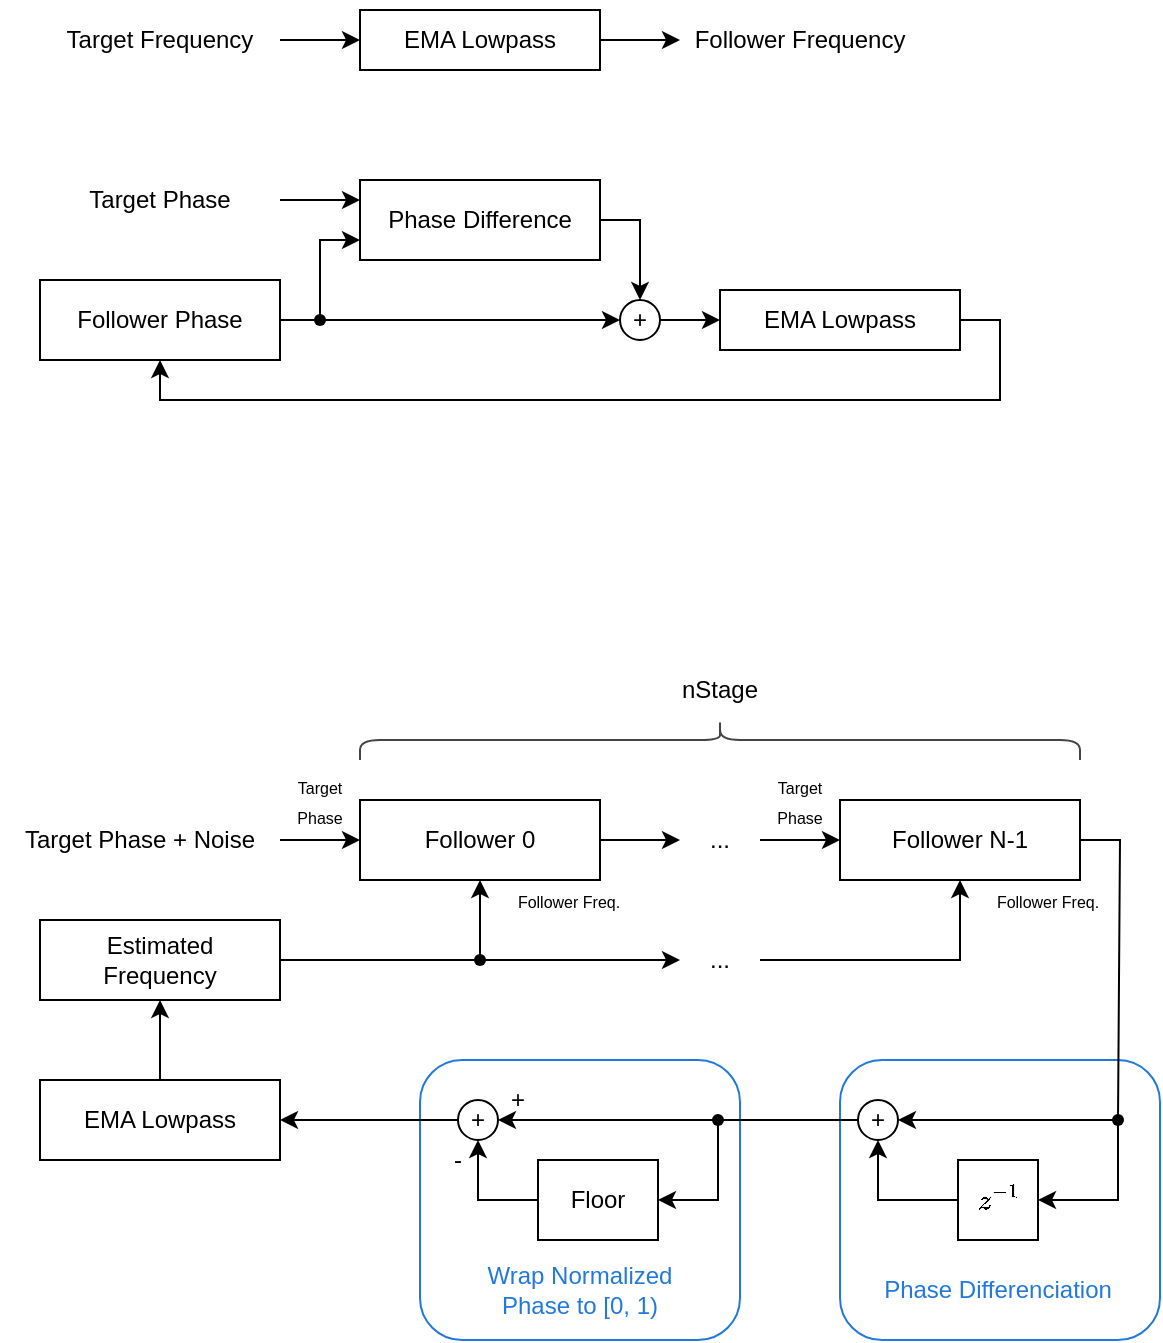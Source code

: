 <mxfile version="24.7.5">
  <diagram name="Page-1" id="wGLa9uHwnSpyG3lSLVaR">
    <mxGraphModel dx="1292" dy="1020" grid="1" gridSize="10" guides="1" tooltips="1" connect="1" arrows="1" fold="1" page="1" pageScale="1" pageWidth="827" pageHeight="1169" math="1" shadow="0">
      <root>
        <mxCell id="0" />
        <mxCell id="1" parent="0" />
        <mxCell id="c4k0yT1UDOadlEMXPlTs-53" value="" style="rounded=1;whiteSpace=wrap;html=1;strokeColor=#2379DB;" vertex="1" parent="1">
          <mxGeometry x="230" y="570" width="160" height="140" as="geometry" />
        </mxCell>
        <mxCell id="c4k0yT1UDOadlEMXPlTs-51" value="" style="rounded=1;whiteSpace=wrap;html=1;strokeColor=#2379DB;" vertex="1" parent="1">
          <mxGeometry x="440" y="570" width="160" height="140" as="geometry" />
        </mxCell>
        <mxCell id="tZTl76EnDUJyumqIM8Wl-9" style="edgeStyle=orthogonalEdgeStyle;rounded=0;orthogonalLoop=1;jettySize=auto;html=1;entryX=0;entryY=0.5;entryDx=0;entryDy=0;" parent="1" source="tZTl76EnDUJyumqIM8Wl-5" target="tZTl76EnDUJyumqIM8Wl-8" edge="1">
          <mxGeometry relative="1" as="geometry" />
        </mxCell>
        <mxCell id="tZTl76EnDUJyumqIM8Wl-5" value="Target Frequency" style="text;strokeColor=none;align=center;fillColor=none;html=1;verticalAlign=middle;whiteSpace=wrap;rounded=0;" parent="1" vertex="1">
          <mxGeometry x="40" y="40" width="120" height="40" as="geometry" />
        </mxCell>
        <mxCell id="tZTl76EnDUJyumqIM8Wl-14" style="edgeStyle=orthogonalEdgeStyle;rounded=0;orthogonalLoop=1;jettySize=auto;html=1;entryX=0;entryY=0.25;entryDx=0;entryDy=0;" parent="1" source="tZTl76EnDUJyumqIM8Wl-6" target="tZTl76EnDUJyumqIM8Wl-13" edge="1">
          <mxGeometry relative="1" as="geometry" />
        </mxCell>
        <mxCell id="tZTl76EnDUJyumqIM8Wl-6" value="Target Phase" style="text;strokeColor=none;align=center;fillColor=none;html=1;verticalAlign=middle;whiteSpace=wrap;rounded=0;" parent="1" vertex="1">
          <mxGeometry x="40" y="120" width="120" height="40" as="geometry" />
        </mxCell>
        <mxCell id="tZTl76EnDUJyumqIM8Wl-11" style="edgeStyle=orthogonalEdgeStyle;rounded=0;orthogonalLoop=1;jettySize=auto;html=1;entryX=0;entryY=0.5;entryDx=0;entryDy=0;" parent="1" source="tZTl76EnDUJyumqIM8Wl-8" target="tZTl76EnDUJyumqIM8Wl-10" edge="1">
          <mxGeometry relative="1" as="geometry" />
        </mxCell>
        <mxCell id="tZTl76EnDUJyumqIM8Wl-8" value="EMA Lowpass" style="rounded=0;whiteSpace=wrap;html=1;" parent="1" vertex="1">
          <mxGeometry x="200" y="45" width="120" height="30" as="geometry" />
        </mxCell>
        <mxCell id="tZTl76EnDUJyumqIM8Wl-10" value="Follower Frequency" style="text;strokeColor=none;align=center;fillColor=none;html=1;verticalAlign=middle;whiteSpace=wrap;rounded=0;" parent="1" vertex="1">
          <mxGeometry x="360" y="40" width="120" height="40" as="geometry" />
        </mxCell>
        <mxCell id="tZTl76EnDUJyumqIM8Wl-17" style="edgeStyle=orthogonalEdgeStyle;rounded=0;orthogonalLoop=1;jettySize=auto;html=1;entryX=0.5;entryY=0;entryDx=0;entryDy=0;" parent="1" source="tZTl76EnDUJyumqIM8Wl-13" target="tZTl76EnDUJyumqIM8Wl-24" edge="1">
          <mxGeometry relative="1" as="geometry" />
        </mxCell>
        <mxCell id="tZTl76EnDUJyumqIM8Wl-13" value="Phase Difference" style="rounded=0;whiteSpace=wrap;html=1;" parent="1" vertex="1">
          <mxGeometry x="200" y="130" width="120" height="40" as="geometry" />
        </mxCell>
        <mxCell id="tZTl76EnDUJyumqIM8Wl-28" style="edgeStyle=orthogonalEdgeStyle;rounded=0;orthogonalLoop=1;jettySize=auto;html=1;entryX=0.5;entryY=1;entryDx=0;entryDy=0;" parent="1" source="tZTl76EnDUJyumqIM8Wl-16" target="tZTl76EnDUJyumqIM8Wl-12" edge="1">
          <mxGeometry relative="1" as="geometry">
            <Array as="points">
              <mxPoint x="520" y="200" />
              <mxPoint x="520" y="240" />
              <mxPoint x="100" y="240" />
            </Array>
          </mxGeometry>
        </mxCell>
        <mxCell id="tZTl76EnDUJyumqIM8Wl-16" value="EMA Lowpass" style="rounded=0;whiteSpace=wrap;html=1;" parent="1" vertex="1">
          <mxGeometry x="380" y="185" width="120" height="30" as="geometry" />
        </mxCell>
        <mxCell id="tZTl76EnDUJyumqIM8Wl-21" style="edgeStyle=orthogonalEdgeStyle;rounded=0;orthogonalLoop=1;jettySize=auto;html=1;entryX=0;entryY=0.75;entryDx=0;entryDy=0;" parent="1" source="tZTl76EnDUJyumqIM8Wl-19" target="tZTl76EnDUJyumqIM8Wl-13" edge="1">
          <mxGeometry relative="1" as="geometry">
            <Array as="points">
              <mxPoint x="180" y="160" />
            </Array>
          </mxGeometry>
        </mxCell>
        <mxCell id="tZTl76EnDUJyumqIM8Wl-25" style="edgeStyle=orthogonalEdgeStyle;rounded=0;orthogonalLoop=1;jettySize=auto;html=1;entryX=0;entryY=0.5;entryDx=0;entryDy=0;" parent="1" source="tZTl76EnDUJyumqIM8Wl-19" target="tZTl76EnDUJyumqIM8Wl-24" edge="1">
          <mxGeometry relative="1" as="geometry" />
        </mxCell>
        <mxCell id="tZTl76EnDUJyumqIM8Wl-19" value="" style="shape=waypoint;sketch=0;fillStyle=solid;size=6;pointerEvents=1;points=[];fillColor=none;resizable=0;rotatable=0;perimeter=centerPerimeter;snapToPoint=1;" parent="1" vertex="1">
          <mxGeometry x="170" y="190" width="20" height="20" as="geometry" />
        </mxCell>
        <mxCell id="tZTl76EnDUJyumqIM8Wl-23" style="edgeStyle=orthogonalEdgeStyle;rounded=0;orthogonalLoop=1;jettySize=auto;html=1;entryX=0.375;entryY=0.533;entryDx=0;entryDy=0;entryPerimeter=0;endArrow=none;endFill=0;exitX=1;exitY=0.5;exitDx=0;exitDy=0;" parent="1" source="tZTl76EnDUJyumqIM8Wl-12" target="tZTl76EnDUJyumqIM8Wl-19" edge="1">
          <mxGeometry relative="1" as="geometry">
            <mxPoint x="190" y="220" as="sourcePoint" />
          </mxGeometry>
        </mxCell>
        <mxCell id="tZTl76EnDUJyumqIM8Wl-26" style="edgeStyle=orthogonalEdgeStyle;rounded=0;orthogonalLoop=1;jettySize=auto;html=1;entryX=0;entryY=0.5;entryDx=0;entryDy=0;" parent="1" source="tZTl76EnDUJyumqIM8Wl-24" target="tZTl76EnDUJyumqIM8Wl-16" edge="1">
          <mxGeometry relative="1" as="geometry" />
        </mxCell>
        <mxCell id="tZTl76EnDUJyumqIM8Wl-24" value="+" style="ellipse;whiteSpace=wrap;html=1;align=center;" parent="1" vertex="1">
          <mxGeometry x="330" y="190" width="20" height="20" as="geometry" />
        </mxCell>
        <mxCell id="tZTl76EnDUJyumqIM8Wl-12" value="Follower Phase" style="text;strokeColor=default;align=center;fillColor=default;html=1;verticalAlign=middle;whiteSpace=wrap;rounded=0;" parent="1" vertex="1">
          <mxGeometry x="40" y="180" width="120" height="40" as="geometry" />
        </mxCell>
        <mxCell id="c4k0yT1UDOadlEMXPlTs-1" value="Follower 0" style="text;strokeColor=default;align=center;fillColor=default;html=1;verticalAlign=middle;whiteSpace=wrap;rounded=0;" vertex="1" parent="1">
          <mxGeometry x="200" y="440" width="120" height="40" as="geometry" />
        </mxCell>
        <mxCell id="c4k0yT1UDOadlEMXPlTs-2" style="edgeStyle=orthogonalEdgeStyle;rounded=0;orthogonalLoop=1;jettySize=auto;html=1;entryX=0;entryY=0.5;entryDx=0;entryDy=0;" edge="1" parent="1" source="c4k0yT1UDOadlEMXPlTs-3" target="c4k0yT1UDOadlEMXPlTs-1">
          <mxGeometry relative="1" as="geometry">
            <mxPoint x="200" y="460" as="targetPoint" />
            <Array as="points">
              <mxPoint x="190" y="460" />
              <mxPoint x="190" y="460" />
            </Array>
          </mxGeometry>
        </mxCell>
        <mxCell id="c4k0yT1UDOadlEMXPlTs-3" value="Target Phase&amp;nbsp;&lt;span style=&quot;background-color: initial;&quot;&gt;+ Noise&lt;/span&gt;" style="text;strokeColor=none;align=center;fillColor=none;html=1;verticalAlign=middle;whiteSpace=wrap;rounded=0;" vertex="1" parent="1">
          <mxGeometry x="20" y="440" width="140" height="40" as="geometry" />
        </mxCell>
        <mxCell id="c4k0yT1UDOadlEMXPlTs-6" style="edgeStyle=orthogonalEdgeStyle;rounded=0;orthogonalLoop=1;jettySize=auto;html=1;entryX=0.5;entryY=1;entryDx=0;entryDy=0;" edge="1" parent="1" target="c4k0yT1UDOadlEMXPlTs-14">
          <mxGeometry relative="1" as="geometry">
            <Array as="points">
              <mxPoint x="520" y="520" />
              <mxPoint x="520" y="560" />
              <mxPoint x="100" y="560" />
            </Array>
            <mxPoint x="500" y="520" as="sourcePoint" />
          </mxGeometry>
        </mxCell>
        <mxCell id="c4k0yT1UDOadlEMXPlTs-16" value="Follower N-1" style="text;strokeColor=default;align=center;fillColor=default;html=1;verticalAlign=middle;whiteSpace=wrap;rounded=0;" vertex="1" parent="1">
          <mxGeometry x="440" y="440" width="120" height="40" as="geometry" />
        </mxCell>
        <mxCell id="c4k0yT1UDOadlEMXPlTs-17" value="..." style="text;strokeColor=none;align=center;fillColor=none;html=1;verticalAlign=middle;whiteSpace=wrap;rounded=0;" vertex="1" parent="1">
          <mxGeometry x="360" y="440" width="40" height="40" as="geometry" />
        </mxCell>
        <mxCell id="c4k0yT1UDOadlEMXPlTs-18" value="" style="endArrow=classic;html=1;rounded=0;exitX=1;exitY=0.5;exitDx=0;exitDy=0;entryX=0;entryY=0.5;entryDx=0;entryDy=0;" edge="1" parent="1" source="c4k0yT1UDOadlEMXPlTs-1" target="c4k0yT1UDOadlEMXPlTs-17">
          <mxGeometry width="50" height="50" relative="1" as="geometry">
            <mxPoint x="330" y="430" as="sourcePoint" />
            <mxPoint x="380" y="380" as="targetPoint" />
          </mxGeometry>
        </mxCell>
        <mxCell id="c4k0yT1UDOadlEMXPlTs-19" value="" style="endArrow=classic;html=1;rounded=0;exitX=1;exitY=0.5;exitDx=0;exitDy=0;entryX=0;entryY=0.5;entryDx=0;entryDy=0;" edge="1" parent="1" source="c4k0yT1UDOadlEMXPlTs-17" target="c4k0yT1UDOadlEMXPlTs-16">
          <mxGeometry width="50" height="50" relative="1" as="geometry">
            <mxPoint x="430" y="520" as="sourcePoint" />
            <mxPoint x="470" y="520" as="targetPoint" />
          </mxGeometry>
        </mxCell>
        <mxCell id="c4k0yT1UDOadlEMXPlTs-20" value="Estimated&lt;div&gt;Frequency&lt;/div&gt;" style="text;strokeColor=default;align=center;fillColor=default;html=1;verticalAlign=middle;whiteSpace=wrap;rounded=0;" vertex="1" parent="1">
          <mxGeometry x="40" y="500" width="120" height="40" as="geometry" />
        </mxCell>
        <mxCell id="c4k0yT1UDOadlEMXPlTs-22" value="$$z^{-1}$$" style="text;strokeColor=default;align=center;fillColor=default;html=1;verticalAlign=middle;whiteSpace=wrap;rounded=0;" vertex="1" parent="1">
          <mxGeometry x="499" y="620" width="40" height="40" as="geometry" />
        </mxCell>
        <mxCell id="c4k0yT1UDOadlEMXPlTs-24" value="+" style="ellipse;whiteSpace=wrap;html=1;align=center;" vertex="1" parent="1">
          <mxGeometry x="449" y="590" width="20" height="20" as="geometry" />
        </mxCell>
        <mxCell id="c4k0yT1UDOadlEMXPlTs-25" value="" style="shape=waypoint;sketch=0;fillStyle=solid;size=6;pointerEvents=1;points=[];fillColor=none;resizable=0;rotatable=0;perimeter=centerPerimeter;snapToPoint=1;" vertex="1" parent="1">
          <mxGeometry x="569" y="590" width="20" height="20" as="geometry" />
        </mxCell>
        <mxCell id="c4k0yT1UDOadlEMXPlTs-26" value="" style="endArrow=none;html=1;rounded=0;exitX=1;exitY=0.5;exitDx=0;exitDy=0;entryX=0.57;entryY=0.35;entryDx=0;entryDy=0;entryPerimeter=0;endFill=0;" edge="1" parent="1" source="c4k0yT1UDOadlEMXPlTs-16" target="c4k0yT1UDOadlEMXPlTs-25">
          <mxGeometry width="50" height="50" relative="1" as="geometry">
            <mxPoint x="380" y="540" as="sourcePoint" />
            <mxPoint x="430" y="490" as="targetPoint" />
            <Array as="points">
              <mxPoint x="580" y="460" />
            </Array>
          </mxGeometry>
        </mxCell>
        <mxCell id="c4k0yT1UDOadlEMXPlTs-27" value="" style="endArrow=classic;html=1;rounded=0;exitX=0.47;exitY=0.65;exitDx=0;exitDy=0;exitPerimeter=0;entryX=1;entryY=0.5;entryDx=0;entryDy=0;" edge="1" parent="1" source="c4k0yT1UDOadlEMXPlTs-25" target="c4k0yT1UDOadlEMXPlTs-24">
          <mxGeometry width="50" height="50" relative="1" as="geometry">
            <mxPoint x="579" y="600" as="sourcePoint" />
            <mxPoint x="409" y="550" as="targetPoint" />
          </mxGeometry>
        </mxCell>
        <mxCell id="c4k0yT1UDOadlEMXPlTs-28" value="" style="endArrow=classic;html=1;rounded=0;entryX=1;entryY=0.5;entryDx=0;entryDy=0;exitX=0.53;exitY=0.65;exitDx=0;exitDy=0;exitPerimeter=0;" edge="1" parent="1" source="c4k0yT1UDOadlEMXPlTs-25" target="c4k0yT1UDOadlEMXPlTs-22">
          <mxGeometry width="50" height="50" relative="1" as="geometry">
            <mxPoint x="359" y="600" as="sourcePoint" />
            <mxPoint x="409" y="550" as="targetPoint" />
            <Array as="points">
              <mxPoint x="579" y="640" />
            </Array>
          </mxGeometry>
        </mxCell>
        <mxCell id="c4k0yT1UDOadlEMXPlTs-29" value="" style="endArrow=classic;html=1;rounded=0;entryX=0.5;entryY=1;entryDx=0;entryDy=0;exitX=0;exitY=0.5;exitDx=0;exitDy=0;" edge="1" parent="1" source="c4k0yT1UDOadlEMXPlTs-22" target="c4k0yT1UDOadlEMXPlTs-24">
          <mxGeometry width="50" height="50" relative="1" as="geometry">
            <mxPoint x="359" y="600" as="sourcePoint" />
            <mxPoint x="409" y="550" as="targetPoint" />
            <Array as="points">
              <mxPoint x="459" y="640" />
            </Array>
          </mxGeometry>
        </mxCell>
        <mxCell id="c4k0yT1UDOadlEMXPlTs-30" value="" style="shape=waypoint;sketch=0;fillStyle=solid;size=6;pointerEvents=1;points=[];fillColor=none;resizable=0;rotatable=0;perimeter=centerPerimeter;snapToPoint=1;" vertex="1" parent="1">
          <mxGeometry x="369" y="590" width="20" height="20" as="geometry" />
        </mxCell>
        <mxCell id="c4k0yT1UDOadlEMXPlTs-31" value="" style="endArrow=none;html=1;rounded=0;entryX=0.67;entryY=0.59;entryDx=0;entryDy=0;entryPerimeter=0;exitX=0;exitY=0.5;exitDx=0;exitDy=0;endFill=0;" edge="1" parent="1" source="c4k0yT1UDOadlEMXPlTs-24" target="c4k0yT1UDOadlEMXPlTs-30">
          <mxGeometry width="50" height="50" relative="1" as="geometry">
            <mxPoint x="359" y="650" as="sourcePoint" />
            <mxPoint x="409" y="600" as="targetPoint" />
          </mxGeometry>
        </mxCell>
        <mxCell id="c4k0yT1UDOadlEMXPlTs-32" value="Floor" style="text;strokeColor=default;align=center;fillColor=default;html=1;verticalAlign=middle;whiteSpace=wrap;rounded=0;" vertex="1" parent="1">
          <mxGeometry x="289" y="620" width="60" height="40" as="geometry" />
        </mxCell>
        <mxCell id="c4k0yT1UDOadlEMXPlTs-33" value="+" style="ellipse;whiteSpace=wrap;html=1;align=center;" vertex="1" parent="1">
          <mxGeometry x="249" y="590" width="20" height="20" as="geometry" />
        </mxCell>
        <mxCell id="c4k0yT1UDOadlEMXPlTs-34" value="" style="endArrow=classic;html=1;rounded=0;entryX=1;entryY=0.5;entryDx=0;entryDy=0;exitX=0.469;exitY=0.564;exitDx=0;exitDy=0;exitPerimeter=0;" edge="1" parent="1" source="c4k0yT1UDOadlEMXPlTs-30" target="c4k0yT1UDOadlEMXPlTs-33">
          <mxGeometry width="50" height="50" relative="1" as="geometry">
            <mxPoint x="339" y="640" as="sourcePoint" />
            <mxPoint x="389" y="590" as="targetPoint" />
          </mxGeometry>
        </mxCell>
        <mxCell id="c4k0yT1UDOadlEMXPlTs-35" value="" style="endArrow=classic;html=1;rounded=0;entryX=1;entryY=0.5;entryDx=0;entryDy=0;exitX=0.493;exitY=0.66;exitDx=0;exitDy=0;exitPerimeter=0;" edge="1" parent="1" source="c4k0yT1UDOadlEMXPlTs-30" target="c4k0yT1UDOadlEMXPlTs-32">
          <mxGeometry width="50" height="50" relative="1" as="geometry">
            <mxPoint x="339" y="640" as="sourcePoint" />
            <mxPoint x="389" y="590" as="targetPoint" />
            <Array as="points">
              <mxPoint x="379" y="640" />
            </Array>
          </mxGeometry>
        </mxCell>
        <mxCell id="c4k0yT1UDOadlEMXPlTs-36" value="" style="endArrow=classic;html=1;rounded=0;entryX=0.5;entryY=1;entryDx=0;entryDy=0;exitX=0;exitY=0.5;exitDx=0;exitDy=0;" edge="1" parent="1" source="c4k0yT1UDOadlEMXPlTs-32" target="c4k0yT1UDOadlEMXPlTs-33">
          <mxGeometry width="50" height="50" relative="1" as="geometry">
            <mxPoint x="339" y="640" as="sourcePoint" />
            <mxPoint x="389" y="590" as="targetPoint" />
            <Array as="points">
              <mxPoint x="259" y="640" />
            </Array>
          </mxGeometry>
        </mxCell>
        <mxCell id="c4k0yT1UDOadlEMXPlTs-37" value="-" style="text;strokeColor=none;align=center;fillColor=none;html=1;verticalAlign=middle;whiteSpace=wrap;rounded=0;" vertex="1" parent="1">
          <mxGeometry x="239" y="610" width="20" height="20" as="geometry" />
        </mxCell>
        <mxCell id="c4k0yT1UDOadlEMXPlTs-38" value="+" style="text;strokeColor=none;align=center;fillColor=none;html=1;verticalAlign=middle;whiteSpace=wrap;rounded=0;" vertex="1" parent="1">
          <mxGeometry x="269" y="580" width="20" height="20" as="geometry" />
        </mxCell>
        <mxCell id="c4k0yT1UDOadlEMXPlTs-40" value="" style="endArrow=classic;html=1;rounded=0;exitX=0.682;exitY=0.305;exitDx=0;exitDy=0;exitPerimeter=0;entryX=0.5;entryY=1;entryDx=0;entryDy=0;" edge="1" parent="1" source="c4k0yT1UDOadlEMXPlTs-41" target="c4k0yT1UDOadlEMXPlTs-1">
          <mxGeometry width="50" height="50" relative="1" as="geometry">
            <mxPoint x="300" y="510" as="sourcePoint" />
            <mxPoint x="250" y="540" as="targetPoint" />
          </mxGeometry>
        </mxCell>
        <mxCell id="c4k0yT1UDOadlEMXPlTs-41" value="" style="shape=waypoint;sketch=0;fillStyle=solid;size=6;pointerEvents=1;points=[];fillColor=none;resizable=0;rotatable=0;perimeter=centerPerimeter;snapToPoint=1;" vertex="1" parent="1">
          <mxGeometry x="250" y="510" width="20" height="20" as="geometry" />
        </mxCell>
        <mxCell id="c4k0yT1UDOadlEMXPlTs-43" value="..." style="text;strokeColor=none;align=center;fillColor=none;html=1;verticalAlign=middle;whiteSpace=wrap;rounded=0;" vertex="1" parent="1">
          <mxGeometry x="360" y="500" width="40" height="40" as="geometry" />
        </mxCell>
        <mxCell id="c4k0yT1UDOadlEMXPlTs-44" value="" style="endArrow=classic;html=1;rounded=0;exitX=0.703;exitY=0.454;exitDx=0;exitDy=0;exitPerimeter=0;entryX=0;entryY=0.5;entryDx=0;entryDy=0;" edge="1" parent="1" source="c4k0yT1UDOadlEMXPlTs-41" target="c4k0yT1UDOadlEMXPlTs-43">
          <mxGeometry width="50" height="50" relative="1" as="geometry">
            <mxPoint x="270" y="490" as="sourcePoint" />
            <mxPoint x="320" y="440" as="targetPoint" />
          </mxGeometry>
        </mxCell>
        <mxCell id="c4k0yT1UDOadlEMXPlTs-46" value="" style="endArrow=classic;html=1;rounded=0;exitX=1;exitY=0.5;exitDx=0;exitDy=0;endFill=1;entryX=0.5;entryY=1;entryDx=0;entryDy=0;" edge="1" parent="1" source="c4k0yT1UDOadlEMXPlTs-43" target="c4k0yT1UDOadlEMXPlTs-16">
          <mxGeometry width="50" height="50" relative="1" as="geometry">
            <mxPoint x="270" y="510" as="sourcePoint" />
            <mxPoint x="500" y="510" as="targetPoint" />
            <Array as="points">
              <mxPoint x="500" y="520" />
            </Array>
          </mxGeometry>
        </mxCell>
        <mxCell id="c4k0yT1UDOadlEMXPlTs-47" value="" style="endArrow=none;html=1;rounded=0;entryX=0.405;entryY=0.497;entryDx=0;entryDy=0;entryPerimeter=0;exitX=1;exitY=0.5;exitDx=0;exitDy=0;endFill=0;" edge="1" parent="1" source="c4k0yT1UDOadlEMXPlTs-20" target="c4k0yT1UDOadlEMXPlTs-41">
          <mxGeometry width="50" height="50" relative="1" as="geometry">
            <mxPoint x="180" y="530" as="sourcePoint" />
            <mxPoint x="320" y="440" as="targetPoint" />
          </mxGeometry>
        </mxCell>
        <mxCell id="c4k0yT1UDOadlEMXPlTs-48" value="" style="shape=curlyBracket;whiteSpace=wrap;html=1;rounded=1;labelPosition=left;verticalLabelPosition=middle;align=right;verticalAlign=middle;rotation=90;strokeColor=#444444;" vertex="1" parent="1">
          <mxGeometry x="370" y="230" width="20" height="360" as="geometry" />
        </mxCell>
        <mxCell id="c4k0yT1UDOadlEMXPlTs-50" value="nStage" style="text;strokeColor=none;align=center;fillColor=none;html=1;verticalAlign=middle;whiteSpace=wrap;rounded=0;" vertex="1" parent="1">
          <mxGeometry x="350" y="370" width="60" height="30" as="geometry" />
        </mxCell>
        <mxCell id="c4k0yT1UDOadlEMXPlTs-52" value="&lt;font color=&quot;#2379db&quot;&gt;Phase Differenciation&lt;/font&gt;" style="text;strokeColor=none;align=center;fillColor=none;html=1;verticalAlign=middle;whiteSpace=wrap;rounded=0;" vertex="1" parent="1">
          <mxGeometry x="459" y="670" width="120" height="30" as="geometry" />
        </mxCell>
        <mxCell id="c4k0yT1UDOadlEMXPlTs-54" value="&lt;font color=&quot;#2379db&quot;&gt;Wrap Normalized Phase to [0, 1)&lt;/font&gt;" style="text;strokeColor=none;align=center;fillColor=none;html=1;verticalAlign=middle;whiteSpace=wrap;rounded=0;" vertex="1" parent="1">
          <mxGeometry x="250" y="670" width="120" height="30" as="geometry" />
        </mxCell>
        <mxCell id="c4k0yT1UDOadlEMXPlTs-55" value="EMA Lowpass" style="rounded=0;whiteSpace=wrap;html=1;" vertex="1" parent="1">
          <mxGeometry x="40" y="580" width="120" height="40" as="geometry" />
        </mxCell>
        <mxCell id="c4k0yT1UDOadlEMXPlTs-59" value="" style="endArrow=classic;html=1;rounded=0;entryX=0.5;entryY=1;entryDx=0;entryDy=0;exitX=0.5;exitY=0;exitDx=0;exitDy=0;" edge="1" parent="1" source="c4k0yT1UDOadlEMXPlTs-55" target="c4k0yT1UDOadlEMXPlTs-20">
          <mxGeometry width="50" height="50" relative="1" as="geometry">
            <mxPoint x="280" y="570" as="sourcePoint" />
            <mxPoint x="330" y="520" as="targetPoint" />
          </mxGeometry>
        </mxCell>
        <mxCell id="c4k0yT1UDOadlEMXPlTs-60" value="" style="endArrow=classic;html=1;rounded=0;entryX=1;entryY=0.5;entryDx=0;entryDy=0;exitX=0;exitY=0.5;exitDx=0;exitDy=0;" edge="1" parent="1" source="c4k0yT1UDOadlEMXPlTs-33" target="c4k0yT1UDOadlEMXPlTs-55">
          <mxGeometry width="50" height="50" relative="1" as="geometry">
            <mxPoint x="280" y="570" as="sourcePoint" />
            <mxPoint x="330" y="520" as="targetPoint" />
          </mxGeometry>
        </mxCell>
        <mxCell id="c4k0yT1UDOadlEMXPlTs-61" value="&lt;font style=&quot;font-size: 8px;&quot;&gt;Target&lt;/font&gt;&lt;div&gt;&lt;font style=&quot;font-size: 8px;&quot;&gt;Phase&lt;/font&gt;&lt;/div&gt;" style="text;strokeColor=none;align=center;fillColor=none;html=1;verticalAlign=middle;whiteSpace=wrap;rounded=0;" vertex="1" parent="1">
          <mxGeometry x="160" y="420" width="40" height="40" as="geometry" />
        </mxCell>
        <mxCell id="c4k0yT1UDOadlEMXPlTs-65" value="&lt;font style=&quot;font-size: 8px;&quot;&gt;Follower Freq.&lt;/font&gt;" style="text;strokeColor=none;align=center;fillColor=none;html=1;verticalAlign=middle;whiteSpace=wrap;rounded=0;" vertex="1" parent="1">
          <mxGeometry x="508" y="480" width="72" height="20" as="geometry" />
        </mxCell>
        <mxCell id="c4k0yT1UDOadlEMXPlTs-66" value="&lt;font style=&quot;font-size: 8px;&quot;&gt;Follower Freq.&lt;/font&gt;" style="text;strokeColor=none;align=center;fillColor=none;html=1;verticalAlign=middle;whiteSpace=wrap;rounded=0;" vertex="1" parent="1">
          <mxGeometry x="269" y="480" width="71" height="20" as="geometry" />
        </mxCell>
        <mxCell id="c4k0yT1UDOadlEMXPlTs-67" value="&lt;font style=&quot;font-size: 8px;&quot;&gt;Target&lt;/font&gt;&lt;div&gt;&lt;font style=&quot;font-size: 8px;&quot;&gt;Phase&lt;/font&gt;&lt;/div&gt;" style="text;strokeColor=none;align=center;fillColor=none;html=1;verticalAlign=middle;whiteSpace=wrap;rounded=0;" vertex="1" parent="1">
          <mxGeometry x="400" y="420" width="40" height="40" as="geometry" />
        </mxCell>
      </root>
    </mxGraphModel>
  </diagram>
</mxfile>
